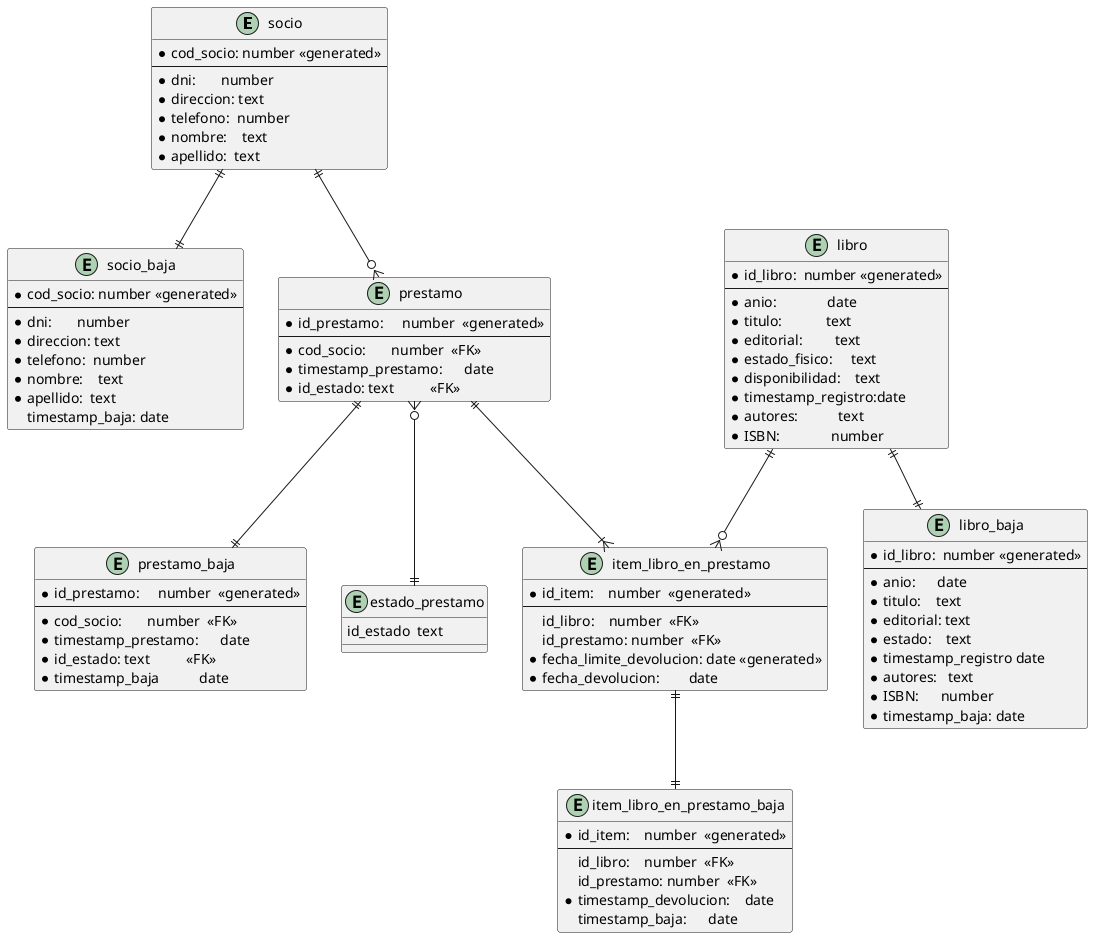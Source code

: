 @startuml
  entity socio{
    *cod_socio: number «generated»
    --
    *dni:       number
    *direccion: text
    *telefono:  number
    *nombre:    text
    *apellido:  text
  }

  entity socio_baja{
    *cod_socio: number «generated»
    --
    *dni:       number
    *direccion: text
    *telefono:  number
    *nombre:    text
    *apellido:  text
    timestamp_baja: date
  }

  entity libro{
    *id_libro:  number «generated»
    --
    *anio:              date
    *titulo:            text
    *editorial:         text
    *estado_fisico:     text
    *disponibilidad:    text
    *timestamp_registro:date
    *autores:           text
    *ISBN:              number
  }

  entity libro_baja{
    *id_libro:  number «generated»
    --
    *anio:      date
    *titulo:    text
    *editorial: text
    *estado:    text
    *timestamp_registro date
    *autores:   text
    *ISBN:      number
    *timestamp_baja: date
  }

  entity item_libro_en_prestamo {
    *id_item:    number  «generated»
    --
    id_libro:    number  «FK»
    id_prestamo: number  «FK»
    *fecha_limite_devolucion: date «generated»
    *fecha_devolucion:        date
  }

  entity item_libro_en_prestamo_baja {
    *id_item:    number  «generated»
    --
    id_libro:    number  «FK»
    id_prestamo: number  «FK»
    *timestamp_devolucion:    date
    timestamp_baja:      date
  }

  entity prestamo{
    *id_prestamo:     number  «generated»
    --
    *cod_socio:       number  «FK»
    *timestamp_prestamo:      date
    *id_estado: text          «FK»
  }

  entity prestamo_baja{
    *id_prestamo:     number  «generated»
    --
    *cod_socio:       number  «FK»
    *timestamp_prestamo:      date
    *id_estado: text          «FK»
    *timestamp_baja           date
  }

  entity estado_prestamo{
    id_estado  text
  }

libro     ||--o{    item_libro_en_prestamo
prestamo  ||--|{    item_libro_en_prestamo
socio     ||--o{    prestamo
prestamo  }o--||    estado_prestamo

libro     ||--||    libro_baja
prestamo  ||--||    prestamo_baja
socio     ||--||    socio_baja
item_libro_en_prestamo  ||--||    item_libro_en_prestamo_baja
@enduml
